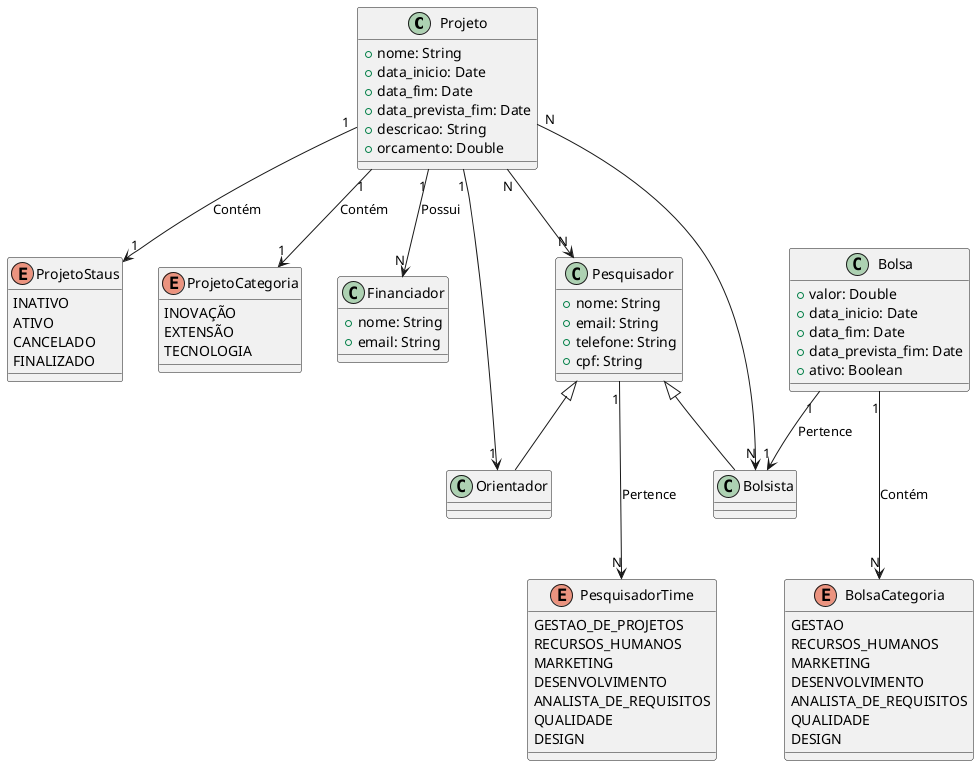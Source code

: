 @startuml coLAB
class Projeto {
  +nome: String
  +data_inicio: Date
  +data_fim: Date  
  +data_prevista_fim: Date
  +descricao: String
  +orcamento: Double
}

enum ProjetoStaus {
  INATIVO
  ATIVO
  CANCELADO
  FINALIZADO
}

enum ProjetoCategoria {
    INOVAÇÃO
    EXTENSÃO
    TECNOLOGIA
}

class Financiador {
  +nome: String
  +email: String
}

class Pesquisador {
  +nome: String
  +email: String
  +telefone: String
  +cpf: String
}

enum PesquisadorTime {
    GESTAO_DE_PROJETOS
    RECURSOS_HUMANOS
    MARKETING
    DESENVOLVIMENTO
    ANALISTA_DE_REQUISITOS
    QUALIDADE
    DESIGN
}

class Orientador {
}

class Bolsista {
}

class Bolsa {
  +valor: Double
  +data_inicio: Date
  +data_fim: Date  
  +data_prevista_fim: Date
  +ativo: Boolean
}

enum BolsaCategoria {
    GESTAO
    RECURSOS_HUMANOS
    MARKETING
    DESENVOLVIMENTO
    ANALISTA_DE_REQUISITOS
    QUALIDADE
    DESIGN
}

Projeto "1" --> "1" Orientador
Projeto "N" --> "N" Pesquisador
Projeto "N" --> "N" Bolsista
Projeto "1" --> "N" Financiador: Possui
Projeto "1" --> "1" ProjetoCategoria: Contém
Projeto "1" --> "1" ProjetoStaus: Contém

Bolsa "1" --> "1" Bolsista: Pertence
Bolsa "1" ---> "N" BolsaCategoria: Contém

Pesquisador "1" ---> "N" PesquisadorTime: Pertence
Pesquisador <|-- Orientador
Pesquisador <|-- Bolsista

@enduml